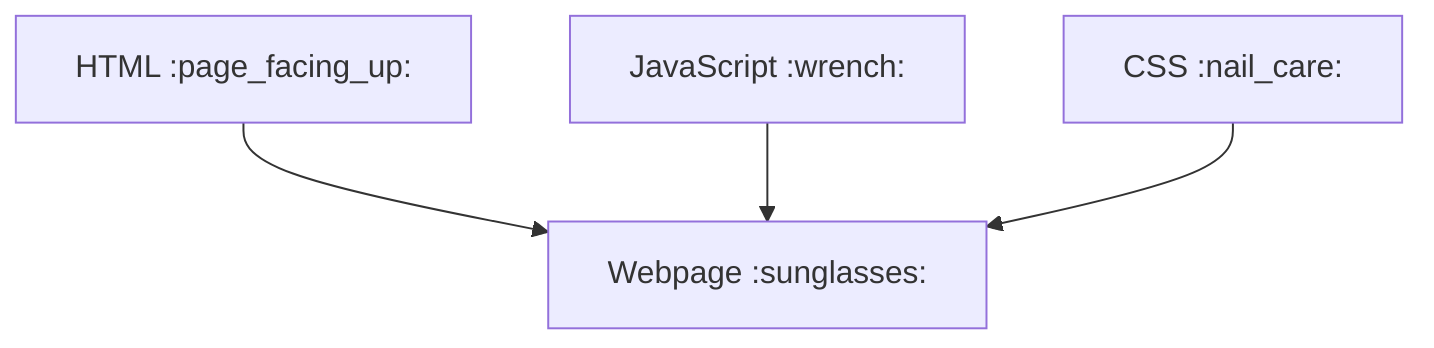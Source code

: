 graph TD
  HTML[HTML :page_facing_up:] --> Page[Webpage :sunglasses:]
  JavaScript[JavaScript :wrench:] --> Page
  CSS[CSS :nail_care:] --> Page